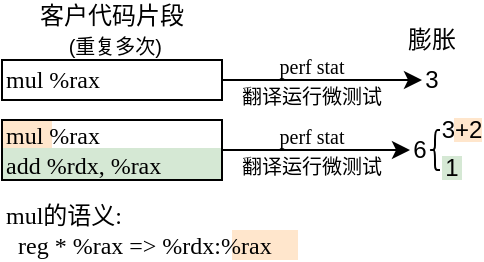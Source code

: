 <mxfile version="21.2.8" type="device">
  <diagram name="Page-1" id="1rrBglaB3LZoGl5ZTGws">
    <mxGraphModel dx="573" dy="362" grid="1" gridSize="10" guides="0" tooltips="1" connect="1" arrows="1" fold="1" page="1" pageScale="1" pageWidth="850" pageHeight="1100" math="0" shadow="0">
      <root>
        <mxCell id="0" />
        <mxCell id="1" parent="0" />
        <mxCell id="kHUZwUGhzgT3SFyPzzqH-8" value="" style="rounded=0;whiteSpace=wrap;html=1;fillColor=#ffe6cc;strokeColor=none;" parent="1" vertex="1">
          <mxGeometry x="205" y="185" width="33" height="15" as="geometry" />
        </mxCell>
        <mxCell id="kHUZwUGhzgT3SFyPzzqH-1" value="" style="rounded=0;whiteSpace=wrap;html=1;fillColor=#d5e8d4;strokeColor=none;" parent="1" vertex="1">
          <mxGeometry x="90" y="144" width="110" height="16" as="geometry" />
        </mxCell>
        <mxCell id="D6Ms4XIPVmdKDvfIZBXO-1" value="mul %rax" style="rounded=0;whiteSpace=wrap;html=1;fontFamily=mono;align=left;" parent="1" vertex="1">
          <mxGeometry x="90" y="100" width="110" height="20" as="geometry" />
        </mxCell>
        <mxCell id="D6Ms4XIPVmdKDvfIZBXO-3" value="客户代码片段&lt;br&gt;&amp;nbsp;&lt;font style=&quot;font-size: 10px;&quot;&gt;(重复多次)&lt;/font&gt;" style="text;html=1;strokeColor=none;fillColor=none;align=center;verticalAlign=middle;whiteSpace=wrap;rounded=0;" parent="1" vertex="1">
          <mxGeometry x="90" y="70" width="110" height="30" as="geometry" />
        </mxCell>
        <mxCell id="D6Ms4XIPVmdKDvfIZBXO-4" value="膨胀" style="text;html=1;strokeColor=none;fillColor=none;align=center;verticalAlign=middle;whiteSpace=wrap;rounded=0;" parent="1" vertex="1">
          <mxGeometry x="280" y="80" width="50" height="20" as="geometry" />
        </mxCell>
        <mxCell id="D6Ms4XIPVmdKDvfIZBXO-6" value="" style="endArrow=classic;html=1;rounded=0;" parent="1" source="D6Ms4XIPVmdKDvfIZBXO-1" target="D6Ms4XIPVmdKDvfIZBXO-8" edge="1">
          <mxGeometry width="50" height="50" relative="1" as="geometry">
            <mxPoint x="260" y="150" as="sourcePoint" />
            <mxPoint x="300" y="110" as="targetPoint" />
          </mxGeometry>
        </mxCell>
        <mxCell id="D6Ms4XIPVmdKDvfIZBXO-7" value="&lt;font style=&quot;font-size: 10px;&quot; face=&quot;mono&quot;&gt;perf stat&lt;br style=&quot;border-color: var(--border-color);&quot;&gt;翻译运行微测试&lt;br&gt;&lt;/font&gt;" style="text;html=1;strokeColor=none;fillColor=none;align=center;verticalAlign=middle;whiteSpace=wrap;rounded=0;" parent="1" vertex="1">
          <mxGeometry x="200" y="95" width="90" height="30" as="geometry" />
        </mxCell>
        <mxCell id="D6Ms4XIPVmdKDvfIZBXO-8" value="3" style="text;html=1;strokeColor=none;fillColor=none;align=center;verticalAlign=middle;whiteSpace=wrap;rounded=0;" parent="1" vertex="1">
          <mxGeometry x="300" y="100" width="10" height="20" as="geometry" />
        </mxCell>
        <mxCell id="D6Ms4XIPVmdKDvfIZBXO-10" value="" style="endArrow=classic;html=1;rounded=0;" parent="1" source="D6Ms4XIPVmdKDvfIZBXO-9" target="D6Ms4XIPVmdKDvfIZBXO-12" edge="1">
          <mxGeometry width="50" height="50" relative="1" as="geometry">
            <mxPoint x="260" y="180" as="sourcePoint" />
            <mxPoint x="300" y="140" as="targetPoint" />
          </mxGeometry>
        </mxCell>
        <mxCell id="D6Ms4XIPVmdKDvfIZBXO-11" value="&lt;font style=&quot;font-size: 10px;&quot; face=&quot;mono&quot;&gt;perf stat&lt;br style=&quot;border-color: var(--border-color);&quot;&gt;&lt;span style=&quot;&quot;&gt;翻译运行微测试&lt;/span&gt;&lt;/font&gt;" style="text;html=1;strokeColor=none;fillColor=none;align=center;verticalAlign=middle;whiteSpace=wrap;rounded=0;" parent="1" vertex="1">
          <mxGeometry x="200" y="130" width="90" height="30" as="geometry" />
        </mxCell>
        <mxCell id="D6Ms4XIPVmdKDvfIZBXO-12" value="6" style="text;html=1;strokeColor=none;fillColor=none;align=center;verticalAlign=middle;whiteSpace=wrap;rounded=0;" parent="1" vertex="1">
          <mxGeometry x="294" y="130" width="10" height="30" as="geometry" />
        </mxCell>
        <mxCell id="D6Ms4XIPVmdKDvfIZBXO-13" value="&lt;font face=&quot;mono&quot;&gt;mul的语义:&lt;br&gt;&amp;nbsp; reg * %rax =&amp;gt; %rdx:%rax&lt;/font&gt;" style="text;html=1;strokeColor=none;fillColor=none;align=left;verticalAlign=middle;whiteSpace=wrap;rounded=0;" parent="1" vertex="1">
          <mxGeometry x="90" y="170" width="230" height="30" as="geometry" />
        </mxCell>
        <mxCell id="kHUZwUGhzgT3SFyPzzqH-4" value="" style="rounded=0;whiteSpace=wrap;html=1;fillColor=#ffe6cc;strokeColor=none;" parent="1" vertex="1">
          <mxGeometry x="90" y="130" width="25" height="14" as="geometry" />
        </mxCell>
        <mxCell id="kHUZwUGhzgT3SFyPzzqH-6" value="1" style="rounded=0;whiteSpace=wrap;html=1;fillColor=#d5e8d4;strokeColor=none;" parent="1" vertex="1">
          <mxGeometry x="310" y="148" width="10" height="12" as="geometry" />
        </mxCell>
        <mxCell id="kHUZwUGhzgT3SFyPzzqH-7" value="" style="rounded=0;whiteSpace=wrap;html=1;fillColor=#ffe6cc;strokeColor=none;" parent="1" vertex="1">
          <mxGeometry x="316" y="129" width="14" height="12" as="geometry" />
        </mxCell>
        <mxCell id="D6Ms4XIPVmdKDvfIZBXO-9" value="mul %rax&lt;br&gt;add %rdx, %rax" style="rounded=0;whiteSpace=wrap;html=1;fontFamily=mono;align=left;fillColor=none;" parent="1" vertex="1">
          <mxGeometry x="90" y="130" width="110" height="30" as="geometry" />
        </mxCell>
        <mxCell id="kHUZwUGhzgT3SFyPzzqH-9" value="" style="shape=curlyBracket;whiteSpace=wrap;html=1;rounded=1;labelPosition=left;verticalLabelPosition=middle;align=right;verticalAlign=middle;" parent="1" vertex="1">
          <mxGeometry x="304" y="135" width="5" height="20" as="geometry" />
        </mxCell>
        <mxCell id="kHUZwUGhzgT3SFyPzzqH-10" value="3+2" style="rounded=0;whiteSpace=wrap;html=1;fillColor=none;strokeColor=none;" parent="1" vertex="1">
          <mxGeometry x="310" y="129" width="20" height="12" as="geometry" />
        </mxCell>
      </root>
    </mxGraphModel>
  </diagram>
</mxfile>
